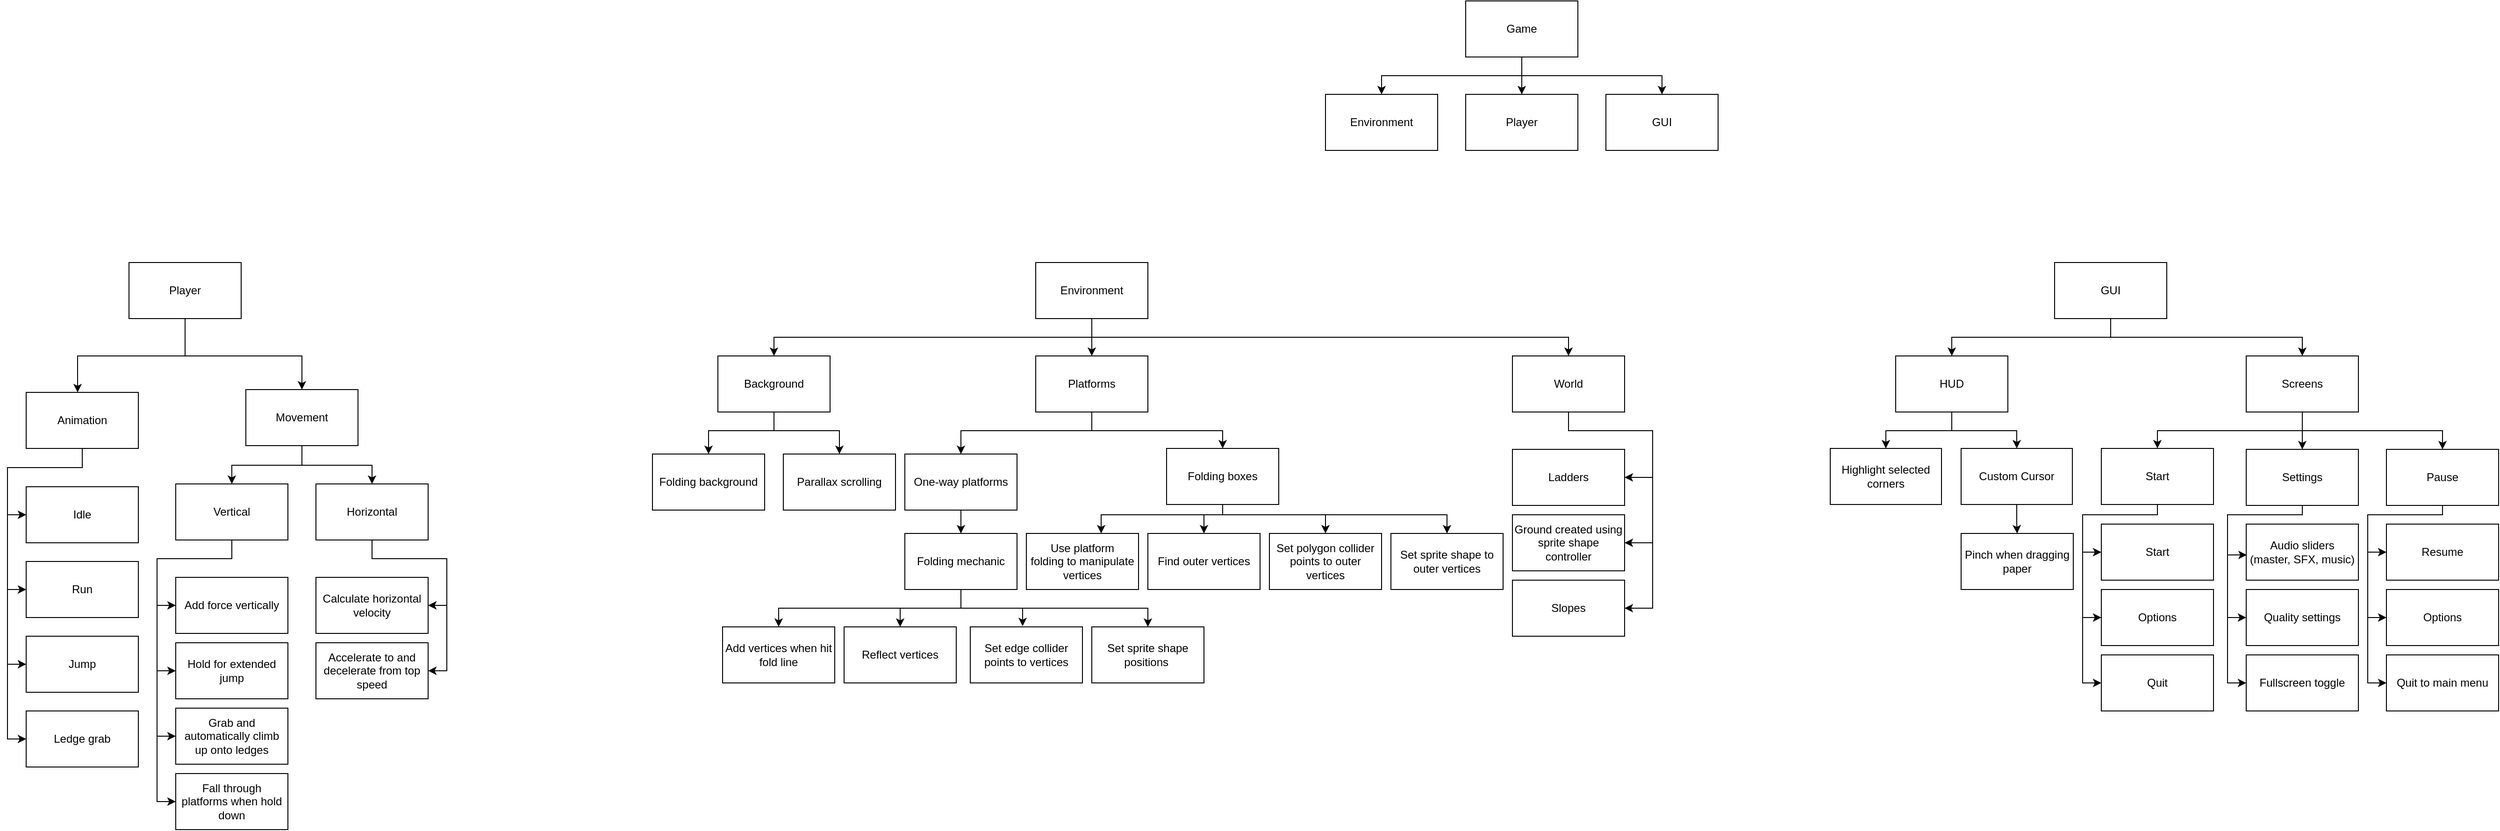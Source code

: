 <mxfile version="16.0.0" type="github">
  <diagram id="ivzN5BnG9ikqdmDUlkLW" name="Page-1">
    <mxGraphModel dx="2400" dy="1327" grid="1" gridSize="10" guides="1" tooltips="1" connect="1" arrows="1" fold="1" page="1" pageScale="1" pageWidth="1169" pageHeight="827" math="0" shadow="0">
      <root>
        <mxCell id="0" />
        <mxCell id="1" parent="0" />
        <mxCell id="Dc9Ulq6FhFpw6ldt_qeT-3" value="" style="edgeStyle=orthogonalEdgeStyle;rounded=0;orthogonalLoop=1;jettySize=auto;html=1;entryX=0.5;entryY=0;entryDx=0;entryDy=0;" parent="1" source="Dc9Ulq6FhFpw6ldt_qeT-1" target="AgU56NFnRVoaw6zkT48h-74" edge="1">
          <mxGeometry relative="1" as="geometry">
            <Array as="points">
              <mxPoint x="1330" y="20" />
              <mxPoint x="1180" y="20" />
            </Array>
            <mxPoint x="1180" y="40" as="targetPoint" />
          </mxGeometry>
        </mxCell>
        <mxCell id="Dc9Ulq6FhFpw6ldt_qeT-6" value="" style="edgeStyle=orthogonalEdgeStyle;rounded=0;orthogonalLoop=1;jettySize=auto;html=1;entryX=0.5;entryY=0;entryDx=0;entryDy=0;" parent="1" source="Dc9Ulq6FhFpw6ldt_qeT-1" target="AgU56NFnRVoaw6zkT48h-33" edge="1">
          <mxGeometry relative="1" as="geometry">
            <Array as="points">
              <mxPoint x="1330" y="30" />
              <mxPoint x="1330" y="30" />
            </Array>
            <mxPoint x="1685" y="40" as="targetPoint" />
          </mxGeometry>
        </mxCell>
        <mxCell id="AgU56NFnRVoaw6zkT48h-117" style="edgeStyle=orthogonalEdgeStyle;rounded=0;orthogonalLoop=1;jettySize=auto;html=1;entryX=0.5;entryY=0;entryDx=0;entryDy=0;" parent="1" source="Dc9Ulq6FhFpw6ldt_qeT-1" target="AgU56NFnRVoaw6zkT48h-116" edge="1">
          <mxGeometry relative="1" as="geometry">
            <Array as="points">
              <mxPoint x="1330" y="20" />
              <mxPoint x="1480" y="20" />
            </Array>
          </mxGeometry>
        </mxCell>
        <mxCell id="Dc9Ulq6FhFpw6ldt_qeT-1" value="Game" style="rounded=0;whiteSpace=wrap;html=1;" parent="1" vertex="1">
          <mxGeometry x="1270" y="-60" width="120" height="60" as="geometry" />
        </mxCell>
        <mxCell id="AgU56NFnRVoaw6zkT48h-33" value="Player" style="rounded=0;whiteSpace=wrap;html=1;" parent="1" vertex="1">
          <mxGeometry x="1270" y="40" width="120" height="60" as="geometry" />
        </mxCell>
        <mxCell id="AgU56NFnRVoaw6zkT48h-147" value="" style="edgeStyle=orthogonalEdgeStyle;rounded=0;orthogonalLoop=1;jettySize=auto;html=1;entryX=0.5;entryY=0;entryDx=0;entryDy=0;" parent="1" target="AgU56NFnRVoaw6zkT48h-58" edge="1">
          <mxGeometry relative="1" as="geometry">
            <Array as="points">
              <mxPoint x="-100" y="320" />
              <mxPoint x="25" y="320" />
            </Array>
            <mxPoint x="-100" y="280" as="sourcePoint" />
          </mxGeometry>
        </mxCell>
        <mxCell id="AgU56NFnRVoaw6zkT48h-148" style="edgeStyle=orthogonalEdgeStyle;rounded=0;orthogonalLoop=1;jettySize=auto;html=1;entryX=0.5;entryY=0;entryDx=0;entryDy=0;" parent="1" edge="1">
          <mxGeometry relative="1" as="geometry">
            <Array as="points">
              <mxPoint x="-100" y="320" />
              <mxPoint x="-215" y="320" />
            </Array>
            <mxPoint x="-100" y="280" as="sourcePoint" />
            <mxPoint x="-215" y="359" as="targetPoint" />
          </mxGeometry>
        </mxCell>
        <mxCell id="AgU56NFnRVoaw6zkT48h-53" value="Player" style="rounded=0;whiteSpace=wrap;html=1;" parent="1" vertex="1">
          <mxGeometry x="-160" y="220" width="120" height="60" as="geometry" />
        </mxCell>
        <mxCell id="AgU56NFnRVoaw6zkT48h-56" value="" style="edgeStyle=orthogonalEdgeStyle;rounded=0;orthogonalLoop=1;jettySize=auto;html=1;entryX=0.5;entryY=0;entryDx=0;entryDy=0;exitX=0.5;exitY=1;exitDx=0;exitDy=0;" parent="1" source="AgU56NFnRVoaw6zkT48h-58" target="AgU56NFnRVoaw6zkT48h-64" edge="1">
          <mxGeometry relative="1" as="geometry">
            <Array as="points">
              <mxPoint x="25" y="437" />
              <mxPoint x="100" y="437" />
            </Array>
            <mxPoint x="5" y="416" as="sourcePoint" />
          </mxGeometry>
        </mxCell>
        <mxCell id="AgU56NFnRVoaw6zkT48h-57" value="" style="edgeStyle=orthogonalEdgeStyle;rounded=0;orthogonalLoop=1;jettySize=auto;html=1;entryX=0.5;entryY=0;entryDx=0;entryDy=0;exitX=0.5;exitY=1;exitDx=0;exitDy=0;" parent="1" source="AgU56NFnRVoaw6zkT48h-58" target="AgU56NFnRVoaw6zkT48h-66" edge="1">
          <mxGeometry relative="1" as="geometry">
            <Array as="points">
              <mxPoint x="25" y="437" />
              <mxPoint x="-50" y="437" />
            </Array>
            <mxPoint x="115.034" y="416.0" as="sourcePoint" />
          </mxGeometry>
        </mxCell>
        <mxCell id="AgU56NFnRVoaw6zkT48h-58" value="Movement" style="rounded=0;whiteSpace=wrap;html=1;" parent="1" vertex="1">
          <mxGeometry x="-35" y="356" width="120" height="60" as="geometry" />
        </mxCell>
        <mxCell id="AgU56NFnRVoaw6zkT48h-63" value="" style="edgeStyle=orthogonalEdgeStyle;rounded=0;orthogonalLoop=1;jettySize=auto;html=1;entryX=1;entryY=0.5;entryDx=0;entryDy=0;" parent="1" source="AgU56NFnRVoaw6zkT48h-64" target="AgU56NFnRVoaw6zkT48h-68" edge="1">
          <mxGeometry relative="1" as="geometry" />
        </mxCell>
        <mxCell id="6-CD8bxl-UKYTLQ0U8NS-13" style="edgeStyle=orthogonalEdgeStyle;rounded=0;orthogonalLoop=1;jettySize=auto;html=1;entryX=1;entryY=0.5;entryDx=0;entryDy=0;" parent="1" source="AgU56NFnRVoaw6zkT48h-64" target="AgU56NFnRVoaw6zkT48h-69" edge="1">
          <mxGeometry relative="1" as="geometry">
            <Array as="points">
              <mxPoint x="100" y="537" />
              <mxPoint x="180" y="537" />
              <mxPoint x="180" y="657" />
            </Array>
          </mxGeometry>
        </mxCell>
        <mxCell id="AgU56NFnRVoaw6zkT48h-64" value="Horizontal" style="rounded=0;whiteSpace=wrap;html=1;" parent="1" vertex="1">
          <mxGeometry x="40" y="457" width="120" height="60" as="geometry" />
        </mxCell>
        <mxCell id="6-CD8bxl-UKYTLQ0U8NS-9" value="" style="edgeStyle=orthogonalEdgeStyle;rounded=0;orthogonalLoop=1;jettySize=auto;html=1;" parent="1" source="AgU56NFnRVoaw6zkT48h-66" target="AgU56NFnRVoaw6zkT48h-70" edge="1">
          <mxGeometry relative="1" as="geometry">
            <Array as="points">
              <mxPoint x="-50" y="537" />
              <mxPoint x="-130" y="537" />
              <mxPoint x="-130" y="587" />
            </Array>
          </mxGeometry>
        </mxCell>
        <mxCell id="6-CD8bxl-UKYTLQ0U8NS-10" style="edgeStyle=orthogonalEdgeStyle;rounded=0;orthogonalLoop=1;jettySize=auto;html=1;entryX=0;entryY=0.5;entryDx=0;entryDy=0;" parent="1" source="AgU56NFnRVoaw6zkT48h-66" target="AYDcqP2h3wgnNRVxCfBM-24" edge="1">
          <mxGeometry relative="1" as="geometry">
            <Array as="points">
              <mxPoint x="-50" y="537" />
              <mxPoint x="-130" y="537" />
              <mxPoint x="-130" y="657" />
            </Array>
          </mxGeometry>
        </mxCell>
        <mxCell id="6-CD8bxl-UKYTLQ0U8NS-11" style="edgeStyle=orthogonalEdgeStyle;rounded=0;orthogonalLoop=1;jettySize=auto;html=1;entryX=0;entryY=0.5;entryDx=0;entryDy=0;" parent="1" source="AgU56NFnRVoaw6zkT48h-66" target="AYDcqP2h3wgnNRVxCfBM-26" edge="1">
          <mxGeometry relative="1" as="geometry">
            <Array as="points">
              <mxPoint x="-50" y="537" />
              <mxPoint x="-130" y="537" />
              <mxPoint x="-130" y="727" />
            </Array>
          </mxGeometry>
        </mxCell>
        <mxCell id="6-CD8bxl-UKYTLQ0U8NS-12" style="edgeStyle=orthogonalEdgeStyle;rounded=0;orthogonalLoop=1;jettySize=auto;html=1;entryX=0;entryY=0.5;entryDx=0;entryDy=0;" parent="1" source="AgU56NFnRVoaw6zkT48h-66" target="6-CD8bxl-UKYTLQ0U8NS-3" edge="1">
          <mxGeometry relative="1" as="geometry">
            <Array as="points">
              <mxPoint x="-50" y="537" />
              <mxPoint x="-130" y="537" />
              <mxPoint x="-130" y="797" />
            </Array>
          </mxGeometry>
        </mxCell>
        <mxCell id="AgU56NFnRVoaw6zkT48h-66" value="Vertical" style="whiteSpace=wrap;html=1;rounded=0;" parent="1" vertex="1">
          <mxGeometry x="-110" y="457" width="120" height="60" as="geometry" />
        </mxCell>
        <mxCell id="AgU56NFnRVoaw6zkT48h-68" value="Calculate horizontal velocity" style="rounded=0;whiteSpace=wrap;html=1;" parent="1" vertex="1">
          <mxGeometry x="40" y="557" width="120" height="60" as="geometry" />
        </mxCell>
        <mxCell id="AgU56NFnRVoaw6zkT48h-69" value="Accelerate to and decelerate from top speed" style="rounded=0;whiteSpace=wrap;html=1;" parent="1" vertex="1">
          <mxGeometry x="40" y="627" width="120" height="60" as="geometry" />
        </mxCell>
        <mxCell id="AgU56NFnRVoaw6zkT48h-74" value="Environment" style="rounded=0;whiteSpace=wrap;html=1;" parent="1" vertex="1">
          <mxGeometry x="1120" y="40" width="120" height="60" as="geometry" />
        </mxCell>
        <mxCell id="AgU56NFnRVoaw6zkT48h-94" value="" style="edgeStyle=orthogonalEdgeStyle;rounded=0;orthogonalLoop=1;jettySize=auto;html=1;exitX=0.5;exitY=1;exitDx=0;exitDy=0;entryX=0.5;entryY=0;entryDx=0;entryDy=0;" parent="1" source="AgU56NFnRVoaw6zkT48h-96" target="AgU56NFnRVoaw6zkT48h-102" edge="1">
          <mxGeometry relative="1" as="geometry">
            <Array as="points">
              <mxPoint x="870" y="290" />
              <mxPoint x="870" y="290" />
            </Array>
            <mxPoint x="1250" y="280" as="sourcePoint" />
          </mxGeometry>
        </mxCell>
        <mxCell id="AgU56NFnRVoaw6zkT48h-95" value="" style="edgeStyle=orthogonalEdgeStyle;rounded=0;orthogonalLoop=1;jettySize=auto;html=1;entryX=0.5;entryY=0;entryDx=0;entryDy=0;" parent="1" source="AgU56NFnRVoaw6zkT48h-96" target="AgU56NFnRVoaw6zkT48h-105" edge="1">
          <mxGeometry relative="1" as="geometry">
            <Array as="points">
              <mxPoint x="870" y="300" />
              <mxPoint x="530" y="300" />
            </Array>
          </mxGeometry>
        </mxCell>
        <mxCell id="6-CD8bxl-UKYTLQ0U8NS-35" value="" style="edgeStyle=orthogonalEdgeStyle;rounded=0;orthogonalLoop=1;jettySize=auto;html=1;entryX=0.5;entryY=0;entryDx=0;entryDy=0;" parent="1" source="AgU56NFnRVoaw6zkT48h-96" target="6-CD8bxl-UKYTLQ0U8NS-34" edge="1">
          <mxGeometry relative="1" as="geometry">
            <Array as="points">
              <mxPoint x="870" y="300" />
              <mxPoint x="1380" y="300" />
            </Array>
          </mxGeometry>
        </mxCell>
        <mxCell id="AgU56NFnRVoaw6zkT48h-96" value="Environment" style="rounded=0;whiteSpace=wrap;html=1;" parent="1" vertex="1">
          <mxGeometry x="810" y="220" width="120" height="60" as="geometry" />
        </mxCell>
        <mxCell id="AgU56NFnRVoaw6zkT48h-101" value="" style="edgeStyle=orthogonalEdgeStyle;rounded=0;orthogonalLoop=1;jettySize=auto;html=1;" parent="1" source="AgU56NFnRVoaw6zkT48h-102" target="AgU56NFnRVoaw6zkT48h-110" edge="1">
          <mxGeometry relative="1" as="geometry">
            <Array as="points">
              <mxPoint x="870" y="400" />
              <mxPoint x="730" y="400" />
            </Array>
          </mxGeometry>
        </mxCell>
        <mxCell id="6-CD8bxl-UKYTLQ0U8NS-15" value="" style="edgeStyle=orthogonalEdgeStyle;rounded=0;orthogonalLoop=1;jettySize=auto;html=1;" parent="1" source="AgU56NFnRVoaw6zkT48h-102" target="6-CD8bxl-UKYTLQ0U8NS-14" edge="1">
          <mxGeometry relative="1" as="geometry">
            <Array as="points">
              <mxPoint x="870" y="400" />
              <mxPoint x="1010" y="400" />
            </Array>
          </mxGeometry>
        </mxCell>
        <mxCell id="AgU56NFnRVoaw6zkT48h-102" value="Platforms" style="rounded=0;whiteSpace=wrap;html=1;" parent="1" vertex="1">
          <mxGeometry x="810" y="320" width="120" height="60" as="geometry" />
        </mxCell>
        <mxCell id="AgU56NFnRVoaw6zkT48h-103" value="" style="edgeStyle=orthogonalEdgeStyle;rounded=0;orthogonalLoop=1;jettySize=auto;html=1;entryX=0.5;entryY=0;entryDx=0;entryDy=0;" parent="1" source="AgU56NFnRVoaw6zkT48h-105" target="AgU56NFnRVoaw6zkT48h-114" edge="1">
          <mxGeometry relative="1" as="geometry">
            <Array as="points">
              <mxPoint x="530" y="400" />
              <mxPoint x="460" y="400" />
            </Array>
          </mxGeometry>
        </mxCell>
        <mxCell id="AgU56NFnRVoaw6zkT48h-104" value="" style="edgeStyle=orthogonalEdgeStyle;rounded=0;orthogonalLoop=1;jettySize=auto;html=1;entryX=0.5;entryY=0;entryDx=0;entryDy=0;" parent="1" source="AgU56NFnRVoaw6zkT48h-105" target="AgU56NFnRVoaw6zkT48h-115" edge="1">
          <mxGeometry relative="1" as="geometry">
            <Array as="points">
              <mxPoint x="530" y="400" />
              <mxPoint x="600" y="400" />
            </Array>
          </mxGeometry>
        </mxCell>
        <mxCell id="AgU56NFnRVoaw6zkT48h-105" value="Background" style="rounded=0;whiteSpace=wrap;html=1;" parent="1" vertex="1">
          <mxGeometry x="470" y="320" width="120" height="60" as="geometry" />
        </mxCell>
        <mxCell id="AgU56NFnRVoaw6zkT48h-122" style="edgeStyle=orthogonalEdgeStyle;rounded=0;orthogonalLoop=1;jettySize=auto;html=1;entryX=0.5;entryY=0;entryDx=0;entryDy=0;" parent="1" source="AgU56NFnRVoaw6zkT48h-109" target="AgU56NFnRVoaw6zkT48h-113" edge="1">
          <mxGeometry relative="1" as="geometry">
            <Array as="points">
              <mxPoint x="730" y="590" />
              <mxPoint x="665" y="590" />
            </Array>
          </mxGeometry>
        </mxCell>
        <mxCell id="6-CD8bxl-UKYTLQ0U8NS-25" style="edgeStyle=orthogonalEdgeStyle;rounded=0;orthogonalLoop=1;jettySize=auto;html=1;entryX=0.464;entryY=-0.012;entryDx=0;entryDy=0;entryPerimeter=0;" parent="1" source="AgU56NFnRVoaw6zkT48h-109" target="6-CD8bxl-UKYTLQ0U8NS-23" edge="1">
          <mxGeometry relative="1" as="geometry">
            <Array as="points">
              <mxPoint x="730" y="590" />
              <mxPoint x="796" y="590" />
              <mxPoint x="796" y="609" />
            </Array>
          </mxGeometry>
        </mxCell>
        <mxCell id="6-CD8bxl-UKYTLQ0U8NS-26" style="edgeStyle=orthogonalEdgeStyle;rounded=0;orthogonalLoop=1;jettySize=auto;html=1;entryX=0.5;entryY=0;entryDx=0;entryDy=0;" parent="1" source="AgU56NFnRVoaw6zkT48h-109" target="AgU56NFnRVoaw6zkT48h-112" edge="1">
          <mxGeometry relative="1" as="geometry">
            <Array as="points">
              <mxPoint x="730" y="590" />
              <mxPoint x="535" y="590" />
            </Array>
          </mxGeometry>
        </mxCell>
        <mxCell id="sX5sApmk_-MZYcRpx_Lq-2" value="" style="edgeStyle=orthogonalEdgeStyle;rounded=0;orthogonalLoop=1;jettySize=auto;html=1;" parent="1" source="AgU56NFnRVoaw6zkT48h-109" target="sX5sApmk_-MZYcRpx_Lq-1" edge="1">
          <mxGeometry relative="1" as="geometry">
            <Array as="points">
              <mxPoint x="730" y="590" />
              <mxPoint x="930" y="590" />
            </Array>
          </mxGeometry>
        </mxCell>
        <mxCell id="AgU56NFnRVoaw6zkT48h-109" value="Folding mechanic" style="rounded=0;whiteSpace=wrap;html=1;" parent="1" vertex="1">
          <mxGeometry x="670" y="510" width="120" height="60" as="geometry" />
        </mxCell>
        <mxCell id="6-CD8bxl-UKYTLQ0U8NS-16" value="" style="edgeStyle=orthogonalEdgeStyle;rounded=0;orthogonalLoop=1;jettySize=auto;html=1;" parent="1" source="AgU56NFnRVoaw6zkT48h-110" target="AgU56NFnRVoaw6zkT48h-109" edge="1">
          <mxGeometry relative="1" as="geometry" />
        </mxCell>
        <mxCell id="AgU56NFnRVoaw6zkT48h-110" value="One-way platforms" style="rounded=0;whiteSpace=wrap;html=1;" parent="1" vertex="1">
          <mxGeometry x="670" y="425" width="120" height="60" as="geometry" />
        </mxCell>
        <mxCell id="AgU56NFnRVoaw6zkT48h-112" value="Add vertices when hit fold line" style="rounded=0;whiteSpace=wrap;html=1;" parent="1" vertex="1">
          <mxGeometry x="475" y="610" width="120" height="60" as="geometry" />
        </mxCell>
        <mxCell id="AgU56NFnRVoaw6zkT48h-113" value="Reflect vertices" style="rounded=0;whiteSpace=wrap;html=1;" parent="1" vertex="1">
          <mxGeometry x="605" y="610" width="120" height="60" as="geometry" />
        </mxCell>
        <mxCell id="AgU56NFnRVoaw6zkT48h-114" value="Folding background" style="rounded=0;whiteSpace=wrap;html=1;" parent="1" vertex="1">
          <mxGeometry x="400" y="425" width="120" height="60" as="geometry" />
        </mxCell>
        <mxCell id="AgU56NFnRVoaw6zkT48h-115" value="Parallax scrolling" style="rounded=0;whiteSpace=wrap;html=1;" parent="1" vertex="1">
          <mxGeometry x="540" y="425" width="120" height="60" as="geometry" />
        </mxCell>
        <mxCell id="AgU56NFnRVoaw6zkT48h-116" value="GUI" style="rounded=0;whiteSpace=wrap;html=1;" parent="1" vertex="1">
          <mxGeometry x="1420" y="40" width="120" height="60" as="geometry" />
        </mxCell>
        <mxCell id="AgU56NFnRVoaw6zkT48h-136" style="edgeStyle=orthogonalEdgeStyle;rounded=0;orthogonalLoop=1;jettySize=auto;html=1;entryX=0.5;entryY=0;entryDx=0;entryDy=0;exitX=0.5;exitY=1;exitDx=0;exitDy=0;" parent="1" source="AgU56NFnRVoaw6zkT48h-123" target="AgU56NFnRVoaw6zkT48h-130" edge="1">
          <mxGeometry relative="1" as="geometry">
            <Array as="points">
              <mxPoint x="1960" y="300" />
              <mxPoint x="1790" y="300" />
            </Array>
            <mxPoint x="1950" y="280" as="sourcePoint" />
          </mxGeometry>
        </mxCell>
        <mxCell id="AgU56NFnRVoaw6zkT48h-137" style="edgeStyle=orthogonalEdgeStyle;rounded=0;orthogonalLoop=1;jettySize=auto;html=1;entryX=0.5;entryY=0;entryDx=0;entryDy=0;" parent="1" source="AgU56NFnRVoaw6zkT48h-123" target="AgU56NFnRVoaw6zkT48h-132" edge="1">
          <mxGeometry relative="1" as="geometry">
            <Array as="points">
              <mxPoint x="1960" y="300" />
              <mxPoint x="2165" y="300" />
            </Array>
          </mxGeometry>
        </mxCell>
        <mxCell id="AgU56NFnRVoaw6zkT48h-123" value="GUI" style="rounded=0;whiteSpace=wrap;html=1;" parent="1" vertex="1">
          <mxGeometry x="1900" y="220" width="120" height="60" as="geometry" />
        </mxCell>
        <mxCell id="rKDBiuR1-ccC4oCYwhDJ-2" style="edgeStyle=orthogonalEdgeStyle;rounded=0;orthogonalLoop=1;jettySize=auto;html=1;entryX=0.5;entryY=0;entryDx=0;entryDy=0;" edge="1" parent="1" source="AgU56NFnRVoaw6zkT48h-130" target="AYDcqP2h3wgnNRVxCfBM-17">
          <mxGeometry relative="1" as="geometry" />
        </mxCell>
        <mxCell id="rKDBiuR1-ccC4oCYwhDJ-3" style="edgeStyle=orthogonalEdgeStyle;rounded=0;orthogonalLoop=1;jettySize=auto;html=1;entryX=0.5;entryY=0;entryDx=0;entryDy=0;" edge="1" parent="1" source="AgU56NFnRVoaw6zkT48h-130" target="AYDcqP2h3wgnNRVxCfBM-18">
          <mxGeometry relative="1" as="geometry" />
        </mxCell>
        <mxCell id="AgU56NFnRVoaw6zkT48h-130" value="HUD" style="rounded=0;whiteSpace=wrap;html=1;" parent="1" vertex="1">
          <mxGeometry x="1730" y="320" width="120" height="60" as="geometry" />
        </mxCell>
        <mxCell id="AgU56NFnRVoaw6zkT48h-157" value="" style="edgeStyle=orthogonalEdgeStyle;rounded=0;orthogonalLoop=1;jettySize=auto;html=1;entryX=0.5;entryY=0;entryDx=0;entryDy=0;exitX=0.5;exitY=1;exitDx=0;exitDy=0;" parent="1" source="AgU56NFnRVoaw6zkT48h-132" target="AgU56NFnRVoaw6zkT48h-156" edge="1">
          <mxGeometry relative="1" as="geometry">
            <Array as="points">
              <mxPoint x="2165" y="400" />
              <mxPoint x="2010" y="400" />
            </Array>
            <mxPoint x="2160" y="400" as="sourcePoint" />
          </mxGeometry>
        </mxCell>
        <mxCell id="AgU56NFnRVoaw6zkT48h-161" style="edgeStyle=orthogonalEdgeStyle;rounded=0;orthogonalLoop=1;jettySize=auto;html=1;entryX=0.5;entryY=0;entryDx=0;entryDy=0;" parent="1" source="AgU56NFnRVoaw6zkT48h-132" target="AgU56NFnRVoaw6zkT48h-160" edge="1">
          <mxGeometry relative="1" as="geometry" />
        </mxCell>
        <mxCell id="AgU56NFnRVoaw6zkT48h-165" value="" style="edgeStyle=orthogonalEdgeStyle;rounded=0;orthogonalLoop=1;jettySize=auto;html=1;entryX=0.5;entryY=0;entryDx=0;entryDy=0;exitX=0.5;exitY=1;exitDx=0;exitDy=0;" parent="1" source="AgU56NFnRVoaw6zkT48h-132" target="AgU56NFnRVoaw6zkT48h-164" edge="1">
          <mxGeometry relative="1" as="geometry">
            <Array as="points">
              <mxPoint x="2165" y="400" />
              <mxPoint x="2315" y="400" />
            </Array>
            <mxPoint x="2190" y="391" as="sourcePoint" />
          </mxGeometry>
        </mxCell>
        <mxCell id="AgU56NFnRVoaw6zkT48h-132" value="Screens" style="whiteSpace=wrap;html=1;rounded=0;" parent="1" vertex="1">
          <mxGeometry x="2105" y="320" width="120" height="60" as="geometry" />
        </mxCell>
        <mxCell id="Suw2tIspEaq6JImOiTBJ-5" style="edgeStyle=orthogonalEdgeStyle;rounded=0;orthogonalLoop=1;jettySize=auto;html=1;entryX=0;entryY=0.5;entryDx=0;entryDy=0;" parent="1" edge="1">
          <mxGeometry relative="1" as="geometry">
            <Array as="points">
              <mxPoint x="1930" y="600" />
            </Array>
            <mxPoint x="1930" y="530" as="sourcePoint" />
            <mxPoint x="1950" y="600" as="targetPoint" />
          </mxGeometry>
        </mxCell>
        <mxCell id="Suw2tIspEaq6JImOiTBJ-6" style="edgeStyle=orthogonalEdgeStyle;rounded=0;orthogonalLoop=1;jettySize=auto;html=1;entryX=0;entryY=0.5;entryDx=0;entryDy=0;" parent="1" source="AgU56NFnRVoaw6zkT48h-156" target="AgU56NFnRVoaw6zkT48h-166" edge="1">
          <mxGeometry relative="1" as="geometry">
            <Array as="points">
              <mxPoint x="2010" y="490" />
              <mxPoint x="1930" y="490" />
              <mxPoint x="1930" y="530" />
            </Array>
          </mxGeometry>
        </mxCell>
        <mxCell id="Suw2tIspEaq6JImOiTBJ-7" style="edgeStyle=orthogonalEdgeStyle;rounded=0;orthogonalLoop=1;jettySize=auto;html=1;entryX=0;entryY=0.5;entryDx=0;entryDy=0;" parent="1" target="Suw2tIspEaq6JImOiTBJ-3" edge="1">
          <mxGeometry relative="1" as="geometry">
            <Array as="points">
              <mxPoint x="1930" y="670" />
            </Array>
            <mxPoint x="1930" y="600" as="sourcePoint" />
          </mxGeometry>
        </mxCell>
        <mxCell id="AgU56NFnRVoaw6zkT48h-156" value="Start" style="whiteSpace=wrap;html=1;rounded=0;" parent="1" vertex="1">
          <mxGeometry x="1950" y="419" width="120" height="60" as="geometry" />
        </mxCell>
        <mxCell id="AYDcqP2h3wgnNRVxCfBM-4" style="edgeStyle=orthogonalEdgeStyle;rounded=0;orthogonalLoop=1;jettySize=auto;html=1;" parent="1" target="AYDcqP2h3wgnNRVxCfBM-1" edge="1">
          <mxGeometry relative="1" as="geometry">
            <mxPoint x="2085" y="530" as="sourcePoint" />
            <Array as="points">
              <mxPoint x="2085" y="600" />
            </Array>
          </mxGeometry>
        </mxCell>
        <mxCell id="AYDcqP2h3wgnNRVxCfBM-6" style="edgeStyle=orthogonalEdgeStyle;rounded=0;orthogonalLoop=1;jettySize=auto;html=1;entryX=0;entryY=0.5;entryDx=0;entryDy=0;" parent="1" target="AYDcqP2h3wgnNRVxCfBM-2" edge="1">
          <mxGeometry relative="1" as="geometry">
            <mxPoint x="2085" y="600" as="sourcePoint" />
            <Array as="points">
              <mxPoint x="2085" y="670" />
            </Array>
          </mxGeometry>
        </mxCell>
        <mxCell id="6-CD8bxl-UKYTLQ0U8NS-30" style="edgeStyle=orthogonalEdgeStyle;rounded=0;orthogonalLoop=1;jettySize=auto;html=1;entryX=0.005;entryY=0.545;entryDx=0;entryDy=0;entryPerimeter=0;exitX=0.5;exitY=1;exitDx=0;exitDy=0;" parent="1" source="AgU56NFnRVoaw6zkT48h-160" target="AgU56NFnRVoaw6zkT48h-170" edge="1">
          <mxGeometry relative="1" as="geometry">
            <Array as="points">
              <mxPoint x="2165" y="490" />
              <mxPoint x="2085" y="490" />
              <mxPoint x="2085" y="533" />
              <mxPoint x="2106" y="533" />
            </Array>
          </mxGeometry>
        </mxCell>
        <mxCell id="AgU56NFnRVoaw6zkT48h-160" value="Settings" style="whiteSpace=wrap;html=1;rounded=0;" parent="1" vertex="1">
          <mxGeometry x="2105" y="420" width="120" height="60" as="geometry" />
        </mxCell>
        <mxCell id="AYDcqP2h3wgnNRVxCfBM-8" style="edgeStyle=orthogonalEdgeStyle;rounded=0;orthogonalLoop=1;jettySize=auto;html=1;entryX=0;entryY=0.5;entryDx=0;entryDy=0;" parent="1" target="AYDcqP2h3wgnNRVxCfBM-7" edge="1">
          <mxGeometry relative="1" as="geometry">
            <mxPoint x="2235" y="530" as="sourcePoint" />
            <mxPoint x="2375" y="600" as="targetPoint" />
            <Array as="points">
              <mxPoint x="2235" y="600" />
            </Array>
          </mxGeometry>
        </mxCell>
        <mxCell id="AYDcqP2h3wgnNRVxCfBM-11" style="edgeStyle=orthogonalEdgeStyle;rounded=0;orthogonalLoop=1;jettySize=auto;html=1;entryX=0;entryY=0.5;entryDx=0;entryDy=0;" parent="1" target="AYDcqP2h3wgnNRVxCfBM-10" edge="1">
          <mxGeometry relative="1" as="geometry">
            <mxPoint x="2235" y="599" as="sourcePoint" />
            <Array as="points">
              <mxPoint x="2235" y="670" />
            </Array>
          </mxGeometry>
        </mxCell>
        <mxCell id="6-CD8bxl-UKYTLQ0U8NS-32" style="edgeStyle=orthogonalEdgeStyle;rounded=0;orthogonalLoop=1;jettySize=auto;html=1;entryX=0;entryY=0.5;entryDx=0;entryDy=0;" parent="1" source="AgU56NFnRVoaw6zkT48h-164" target="AgU56NFnRVoaw6zkT48h-172" edge="1">
          <mxGeometry relative="1" as="geometry">
            <Array as="points">
              <mxPoint x="2315" y="490" />
              <mxPoint x="2235" y="490" />
              <mxPoint x="2235" y="530" />
            </Array>
          </mxGeometry>
        </mxCell>
        <mxCell id="AgU56NFnRVoaw6zkT48h-164" value="Pause" style="whiteSpace=wrap;html=1;rounded=0;" parent="1" vertex="1">
          <mxGeometry x="2255" y="420" width="120" height="60" as="geometry" />
        </mxCell>
        <mxCell id="AgU56NFnRVoaw6zkT48h-166" value="Start" style="whiteSpace=wrap;html=1;rounded=0;" parent="1" vertex="1">
          <mxGeometry x="1950" y="500" width="120" height="60" as="geometry" />
        </mxCell>
        <mxCell id="AgU56NFnRVoaw6zkT48h-170" value="Audio sliders &lt;br&gt;(master, SFX, music)" style="whiteSpace=wrap;html=1;rounded=0;" parent="1" vertex="1">
          <mxGeometry x="2105" y="500" width="120" height="60" as="geometry" />
        </mxCell>
        <mxCell id="AgU56NFnRVoaw6zkT48h-172" value="Resume" style="whiteSpace=wrap;html=1;rounded=0;" parent="1" vertex="1">
          <mxGeometry x="2255" y="500" width="120" height="60" as="geometry" />
        </mxCell>
        <mxCell id="Suw2tIspEaq6JImOiTBJ-1" value="Options" style="whiteSpace=wrap;html=1;rounded=0;" parent="1" vertex="1">
          <mxGeometry x="1950" y="570" width="120" height="60" as="geometry" />
        </mxCell>
        <mxCell id="Suw2tIspEaq6JImOiTBJ-3" value="Quit" style="whiteSpace=wrap;html=1;rounded=0;" parent="1" vertex="1">
          <mxGeometry x="1950" y="640" width="120" height="60" as="geometry" />
        </mxCell>
        <mxCell id="AYDcqP2h3wgnNRVxCfBM-1" value="Quality settings" style="whiteSpace=wrap;html=1;rounded=0;" parent="1" vertex="1">
          <mxGeometry x="2105" y="570" width="120" height="60" as="geometry" />
        </mxCell>
        <mxCell id="AYDcqP2h3wgnNRVxCfBM-2" value="Fullscreen toggle" style="whiteSpace=wrap;html=1;rounded=0;" parent="1" vertex="1">
          <mxGeometry x="2105" y="640" width="120" height="60" as="geometry" />
        </mxCell>
        <mxCell id="AYDcqP2h3wgnNRVxCfBM-7" value="Options" style="whiteSpace=wrap;html=1;rounded=0;" parent="1" vertex="1">
          <mxGeometry x="2255" y="570" width="120" height="60" as="geometry" />
        </mxCell>
        <mxCell id="AYDcqP2h3wgnNRVxCfBM-10" value="Quit to main menu" style="whiteSpace=wrap;html=1;rounded=0;" parent="1" vertex="1">
          <mxGeometry x="2255" y="640" width="120" height="60" as="geometry" />
        </mxCell>
        <mxCell id="AYDcqP2h3wgnNRVxCfBM-17" value="Highlight selected corners" style="whiteSpace=wrap;html=1;rounded=0;" parent="1" vertex="1">
          <mxGeometry x="1660" y="419" width="119" height="60" as="geometry" />
        </mxCell>
        <mxCell id="AYDcqP2h3wgnNRVxCfBM-21" value="" style="edgeStyle=orthogonalEdgeStyle;rounded=0;orthogonalLoop=1;jettySize=auto;html=1;" parent="1" source="AYDcqP2h3wgnNRVxCfBM-18" target="AYDcqP2h3wgnNRVxCfBM-20" edge="1">
          <mxGeometry relative="1" as="geometry" />
        </mxCell>
        <mxCell id="AYDcqP2h3wgnNRVxCfBM-18" value="Custom Cursor" style="whiteSpace=wrap;html=1;rounded=0;" parent="1" vertex="1">
          <mxGeometry x="1800" y="419" width="119" height="60" as="geometry" />
        </mxCell>
        <mxCell id="AYDcqP2h3wgnNRVxCfBM-20" value="Pinch when dragging paper" style="whiteSpace=wrap;html=1;rounded=0;" parent="1" vertex="1">
          <mxGeometry x="1800" y="510" width="120" height="60" as="geometry" />
        </mxCell>
        <mxCell id="AYDcqP2h3wgnNRVxCfBM-24" value="Hold for extended jump" style="whiteSpace=wrap;html=1;rounded=0;" parent="1" vertex="1">
          <mxGeometry x="-110" y="627" width="120" height="60" as="geometry" />
        </mxCell>
        <mxCell id="AYDcqP2h3wgnNRVxCfBM-26" value="Grab and automatically climb up onto ledges" style="whiteSpace=wrap;html=1;rounded=0;" parent="1" vertex="1">
          <mxGeometry x="-110" y="697" width="120" height="60" as="geometry" />
        </mxCell>
        <mxCell id="AgU56NFnRVoaw6zkT48h-70" value="Add force vertically" style="whiteSpace=wrap;html=1;rounded=0;" parent="1" vertex="1">
          <mxGeometry x="-110" y="557" width="120" height="60" as="geometry" />
        </mxCell>
        <mxCell id="AYDcqP2h3wgnNRVxCfBM-37" value="" style="edgeStyle=orthogonalEdgeStyle;rounded=0;orthogonalLoop=1;jettySize=auto;html=1;fontSize=11;entryX=0;entryY=0.5;entryDx=0;entryDy=0;" parent="1" source="AYDcqP2h3wgnNRVxCfBM-34" target="AYDcqP2h3wgnNRVxCfBM-36" edge="1">
          <mxGeometry relative="1" as="geometry" />
        </mxCell>
        <mxCell id="AYDcqP2h3wgnNRVxCfBM-40" value="" style="edgeStyle=orthogonalEdgeStyle;rounded=0;orthogonalLoop=1;jettySize=auto;html=1;fontSize=11;entryX=0;entryY=0.5;entryDx=0;entryDy=0;" parent="1" target="AYDcqP2h3wgnNRVxCfBM-38" edge="1">
          <mxGeometry relative="1" as="geometry">
            <mxPoint x="-290" y="490" as="sourcePoint" />
            <Array as="points">
              <mxPoint x="-290" y="490" />
              <mxPoint x="-290" y="590" />
            </Array>
          </mxGeometry>
        </mxCell>
        <mxCell id="AYDcqP2h3wgnNRVxCfBM-43" style="edgeStyle=orthogonalEdgeStyle;rounded=0;orthogonalLoop=1;jettySize=auto;html=1;entryX=0;entryY=0.5;entryDx=0;entryDy=0;fontSize=11;" parent="1" target="AYDcqP2h3wgnNRVxCfBM-42" edge="1">
          <mxGeometry relative="1" as="geometry">
            <mxPoint x="-290" y="570" as="sourcePoint" />
            <Array as="points">
              <mxPoint x="-290" y="650" />
            </Array>
          </mxGeometry>
        </mxCell>
        <mxCell id="AYDcqP2h3wgnNRVxCfBM-45" style="edgeStyle=orthogonalEdgeStyle;rounded=0;orthogonalLoop=1;jettySize=auto;html=1;entryX=0;entryY=0.5;entryDx=0;entryDy=0;fontSize=11;" parent="1" target="AYDcqP2h3wgnNRVxCfBM-44" edge="1">
          <mxGeometry relative="1" as="geometry">
            <mxPoint x="-290" y="650" as="sourcePoint" />
            <Array as="points">
              <mxPoint x="-290" y="730" />
            </Array>
          </mxGeometry>
        </mxCell>
        <mxCell id="AYDcqP2h3wgnNRVxCfBM-34" value="Animation" style="rounded=0;whiteSpace=wrap;html=1;" parent="1" vertex="1">
          <mxGeometry x="-270" y="359" width="120" height="60" as="geometry" />
        </mxCell>
        <mxCell id="AYDcqP2h3wgnNRVxCfBM-36" value="Idle" style="whiteSpace=wrap;html=1;rounded=0;" parent="1" vertex="1">
          <mxGeometry x="-270" y="460" width="120" height="60" as="geometry" />
        </mxCell>
        <mxCell id="AYDcqP2h3wgnNRVxCfBM-38" value="Run" style="whiteSpace=wrap;html=1;rounded=0;" parent="1" vertex="1">
          <mxGeometry x="-270" y="540" width="120" height="60" as="geometry" />
        </mxCell>
        <mxCell id="AYDcqP2h3wgnNRVxCfBM-42" value="Jump" style="whiteSpace=wrap;html=1;rounded=0;" parent="1" vertex="1">
          <mxGeometry x="-270" y="620" width="120" height="60" as="geometry" />
        </mxCell>
        <mxCell id="AYDcqP2h3wgnNRVxCfBM-44" value="Ledge grab" style="whiteSpace=wrap;html=1;rounded=0;" parent="1" vertex="1">
          <mxGeometry x="-270" y="700" width="120" height="60" as="geometry" />
        </mxCell>
        <mxCell id="6-CD8bxl-UKYTLQ0U8NS-3" value="Fall through &lt;br&gt;platforms when hold down" style="whiteSpace=wrap;html=1;rounded=0;" parent="1" vertex="1">
          <mxGeometry x="-110" y="767" width="120" height="60" as="geometry" />
        </mxCell>
        <mxCell id="6-CD8bxl-UKYTLQ0U8NS-18" value="" style="edgeStyle=orthogonalEdgeStyle;rounded=0;orthogonalLoop=1;jettySize=auto;html=1;" parent="1" source="6-CD8bxl-UKYTLQ0U8NS-14" target="6-CD8bxl-UKYTLQ0U8NS-17" edge="1">
          <mxGeometry relative="1" as="geometry">
            <Array as="points">
              <mxPoint x="1010" y="490" />
              <mxPoint x="880" y="490" />
            </Array>
          </mxGeometry>
        </mxCell>
        <mxCell id="6-CD8bxl-UKYTLQ0U8NS-20" value="" style="edgeStyle=orthogonalEdgeStyle;rounded=0;orthogonalLoop=1;jettySize=auto;html=1;" parent="1" source="6-CD8bxl-UKYTLQ0U8NS-14" target="6-CD8bxl-UKYTLQ0U8NS-19" edge="1">
          <mxGeometry relative="1" as="geometry">
            <Array as="points">
              <mxPoint x="1010" y="490" />
              <mxPoint x="990" y="490" />
            </Array>
          </mxGeometry>
        </mxCell>
        <mxCell id="6-CD8bxl-UKYTLQ0U8NS-22" value="" style="edgeStyle=orthogonalEdgeStyle;rounded=0;orthogonalLoop=1;jettySize=auto;html=1;entryX=0.5;entryY=0;entryDx=0;entryDy=0;" parent="1" source="6-CD8bxl-UKYTLQ0U8NS-14" target="6-CD8bxl-UKYTLQ0U8NS-21" edge="1">
          <mxGeometry relative="1" as="geometry">
            <Array as="points">
              <mxPoint x="1010" y="490" />
              <mxPoint x="1120" y="490" />
            </Array>
          </mxGeometry>
        </mxCell>
        <mxCell id="sX5sApmk_-MZYcRpx_Lq-5" value="" style="edgeStyle=orthogonalEdgeStyle;rounded=0;orthogonalLoop=1;jettySize=auto;html=1;" parent="1" source="6-CD8bxl-UKYTLQ0U8NS-14" target="sX5sApmk_-MZYcRpx_Lq-4" edge="1">
          <mxGeometry relative="1" as="geometry">
            <Array as="points">
              <mxPoint x="1010" y="490" />
              <mxPoint x="1250" y="490" />
            </Array>
          </mxGeometry>
        </mxCell>
        <mxCell id="6-CD8bxl-UKYTLQ0U8NS-14" value="Folding boxes" style="whiteSpace=wrap;html=1;rounded=0;" parent="1" vertex="1">
          <mxGeometry x="950" y="419" width="120" height="60" as="geometry" />
        </mxCell>
        <mxCell id="6-CD8bxl-UKYTLQ0U8NS-17" value="Use platform &lt;br&gt;folding to manipulate vertices" style="whiteSpace=wrap;html=1;rounded=0;" parent="1" vertex="1">
          <mxGeometry x="800" y="510" width="120" height="60" as="geometry" />
        </mxCell>
        <mxCell id="6-CD8bxl-UKYTLQ0U8NS-19" value="Find outer vertices" style="whiteSpace=wrap;html=1;rounded=0;" parent="1" vertex="1">
          <mxGeometry x="930" y="510" width="120" height="60" as="geometry" />
        </mxCell>
        <mxCell id="6-CD8bxl-UKYTLQ0U8NS-21" value="Set polygon collider points to outer vertices" style="whiteSpace=wrap;html=1;rounded=0;" parent="1" vertex="1">
          <mxGeometry x="1060" y="510" width="120" height="60" as="geometry" />
        </mxCell>
        <mxCell id="6-CD8bxl-UKYTLQ0U8NS-23" value="Set edge collider points to vertices" style="whiteSpace=wrap;html=1;rounded=0;" parent="1" vertex="1">
          <mxGeometry x="740" y="610" width="120" height="60" as="geometry" />
        </mxCell>
        <mxCell id="6-CD8bxl-UKYTLQ0U8NS-37" value="" style="edgeStyle=orthogonalEdgeStyle;rounded=0;orthogonalLoop=1;jettySize=auto;html=1;" parent="1" source="6-CD8bxl-UKYTLQ0U8NS-34" target="6-CD8bxl-UKYTLQ0U8NS-36" edge="1">
          <mxGeometry relative="1" as="geometry">
            <Array as="points">
              <mxPoint x="1380" y="400" />
              <mxPoint x="1470" y="400" />
              <mxPoint x="1470" y="520" />
            </Array>
          </mxGeometry>
        </mxCell>
        <mxCell id="6-CD8bxl-UKYTLQ0U8NS-39" value="" style="edgeStyle=orthogonalEdgeStyle;rounded=0;orthogonalLoop=1;jettySize=auto;html=1;" parent="1" source="6-CD8bxl-UKYTLQ0U8NS-34" target="6-CD8bxl-UKYTLQ0U8NS-38" edge="1">
          <mxGeometry relative="1" as="geometry">
            <Array as="points">
              <mxPoint x="1380" y="400" />
              <mxPoint x="1470" y="400" />
              <mxPoint x="1470" y="450" />
            </Array>
          </mxGeometry>
        </mxCell>
        <mxCell id="6-CD8bxl-UKYTLQ0U8NS-41" value="" style="edgeStyle=orthogonalEdgeStyle;rounded=0;orthogonalLoop=1;jettySize=auto;html=1;" parent="1" source="6-CD8bxl-UKYTLQ0U8NS-34" target="6-CD8bxl-UKYTLQ0U8NS-40" edge="1">
          <mxGeometry relative="1" as="geometry">
            <Array as="points">
              <mxPoint x="1380" y="400" />
              <mxPoint x="1470" y="400" />
              <mxPoint x="1470" y="590" />
            </Array>
          </mxGeometry>
        </mxCell>
        <mxCell id="6-CD8bxl-UKYTLQ0U8NS-34" value="World" style="whiteSpace=wrap;html=1;rounded=0;" parent="1" vertex="1">
          <mxGeometry x="1320" y="320" width="120" height="60" as="geometry" />
        </mxCell>
        <mxCell id="6-CD8bxl-UKYTLQ0U8NS-36" value="Ground created using sprite shape controller" style="whiteSpace=wrap;html=1;rounded=0;" parent="1" vertex="1">
          <mxGeometry x="1320" y="490" width="120" height="60" as="geometry" />
        </mxCell>
        <mxCell id="6-CD8bxl-UKYTLQ0U8NS-38" value="Ladders" style="whiteSpace=wrap;html=1;rounded=0;" parent="1" vertex="1">
          <mxGeometry x="1320" y="420" width="120" height="60" as="geometry" />
        </mxCell>
        <mxCell id="6-CD8bxl-UKYTLQ0U8NS-40" value="Slopes" style="whiteSpace=wrap;html=1;rounded=0;" parent="1" vertex="1">
          <mxGeometry x="1320" y="560" width="120" height="60" as="geometry" />
        </mxCell>
        <mxCell id="sX5sApmk_-MZYcRpx_Lq-1" value="Set sprite shape positions&amp;nbsp;" style="rounded=0;whiteSpace=wrap;html=1;" parent="1" vertex="1">
          <mxGeometry x="870" y="610" width="120" height="60" as="geometry" />
        </mxCell>
        <mxCell id="sX5sApmk_-MZYcRpx_Lq-4" value="Set sprite shape to outer vertices" style="whiteSpace=wrap;html=1;rounded=0;" parent="1" vertex="1">
          <mxGeometry x="1190" y="510" width="120" height="60" as="geometry" />
        </mxCell>
      </root>
    </mxGraphModel>
  </diagram>
</mxfile>
